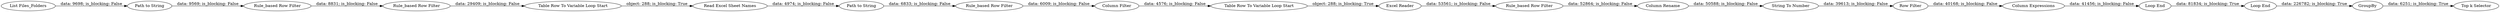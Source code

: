 digraph {
	"-8470781011106552703_31" [label="Column Filter"]
	"-8470781011106552703_29" [label="Rule_based Row Filter"]
	"-8470781011106552703_33" [label="Loop End"]
	"-8470781011106552703_27" [label="Column Rename"]
	"4471474892658987678_1" [label="List Files_Folders"]
	"-8470781011106552703_7" [label="Loop End"]
	"4471474892658987678_36" [label="Top k Selector"]
	"-8470781011106552703_15" [label="String To Number"]
	"-8470781011106552703_28" [label="Rule_based Row Filter"]
	"-8470781011106552703_18" [label="Column Expressions"]
	"-8470781011106552703_6" [label="Table Row To Variable Loop Start"]
	"4471474892658987678_5" [label="Rule_based Row Filter"]
	"-8470781011106552703_30" [label="Path to String"]
	"4471474892658987678_2" [label="Rule_based Row Filter"]
	"-8470781011106552703_8" [label="Read Excel Sheet Names"]
	"-8470781011106552703_10" [label="Table Row To Variable Loop Start"]
	"4471474892658987678_4" [label="Path to String"]
	"-8470781011106552703_13" [label="Row Filter"]
	"4471474892658987678_35" [label=GroupBy]
	"-8470781011106552703_11" [label="Excel Reader"]
	"-8470781011106552703_6" -> "-8470781011106552703_8" [label="object: 288; is_blocking: True"]
	"-8470781011106552703_7" -> "-8470781011106552703_33" [label="data: 81834; is_blocking: True"]
	"-8470781011106552703_27" -> "-8470781011106552703_15" [label="data: 50588; is_blocking: False"]
	"-8470781011106552703_10" -> "-8470781011106552703_11" [label="object: 288; is_blocking: True"]
	"-8470781011106552703_13" -> "-8470781011106552703_18" [label="data: 40168; is_blocking: False"]
	"-8470781011106552703_8" -> "-8470781011106552703_30" [label="data: 4974; is_blocking: False"]
	"4471474892658987678_4" -> "4471474892658987678_2" [label="data: 9569; is_blocking: False"]
	"-8470781011106552703_28" -> "-8470781011106552703_27" [label="data: 52864; is_blocking: False"]
	"-8470781011106552703_31" -> "-8470781011106552703_10" [label="data: 4576; is_blocking: False"]
	"4471474892658987678_1" -> "4471474892658987678_4" [label="data: 9698; is_blocking: False"]
	"-8470781011106552703_11" -> "-8470781011106552703_28" [label="data: 53561; is_blocking: False"]
	"-8470781011106552703_30" -> "-8470781011106552703_29" [label="data: 6833; is_blocking: False"]
	"-8470781011106552703_18" -> "-8470781011106552703_7" [label="data: 41456; is_blocking: False"]
	"4471474892658987678_35" -> "4471474892658987678_36" [label="data: 6251; is_blocking: True"]
	"-8470781011106552703_33" -> "4471474892658987678_35" [label="data: 226782; is_blocking: True"]
	"-8470781011106552703_29" -> "-8470781011106552703_31" [label="data: 6009; is_blocking: False"]
	"-8470781011106552703_15" -> "-8470781011106552703_13" [label="data: 39613; is_blocking: False"]
	"4471474892658987678_2" -> "4471474892658987678_5" [label="data: 8831; is_blocking: False"]
	"4471474892658987678_5" -> "-8470781011106552703_6" [label="data: 29409; is_blocking: False"]
	rankdir=LR
}
